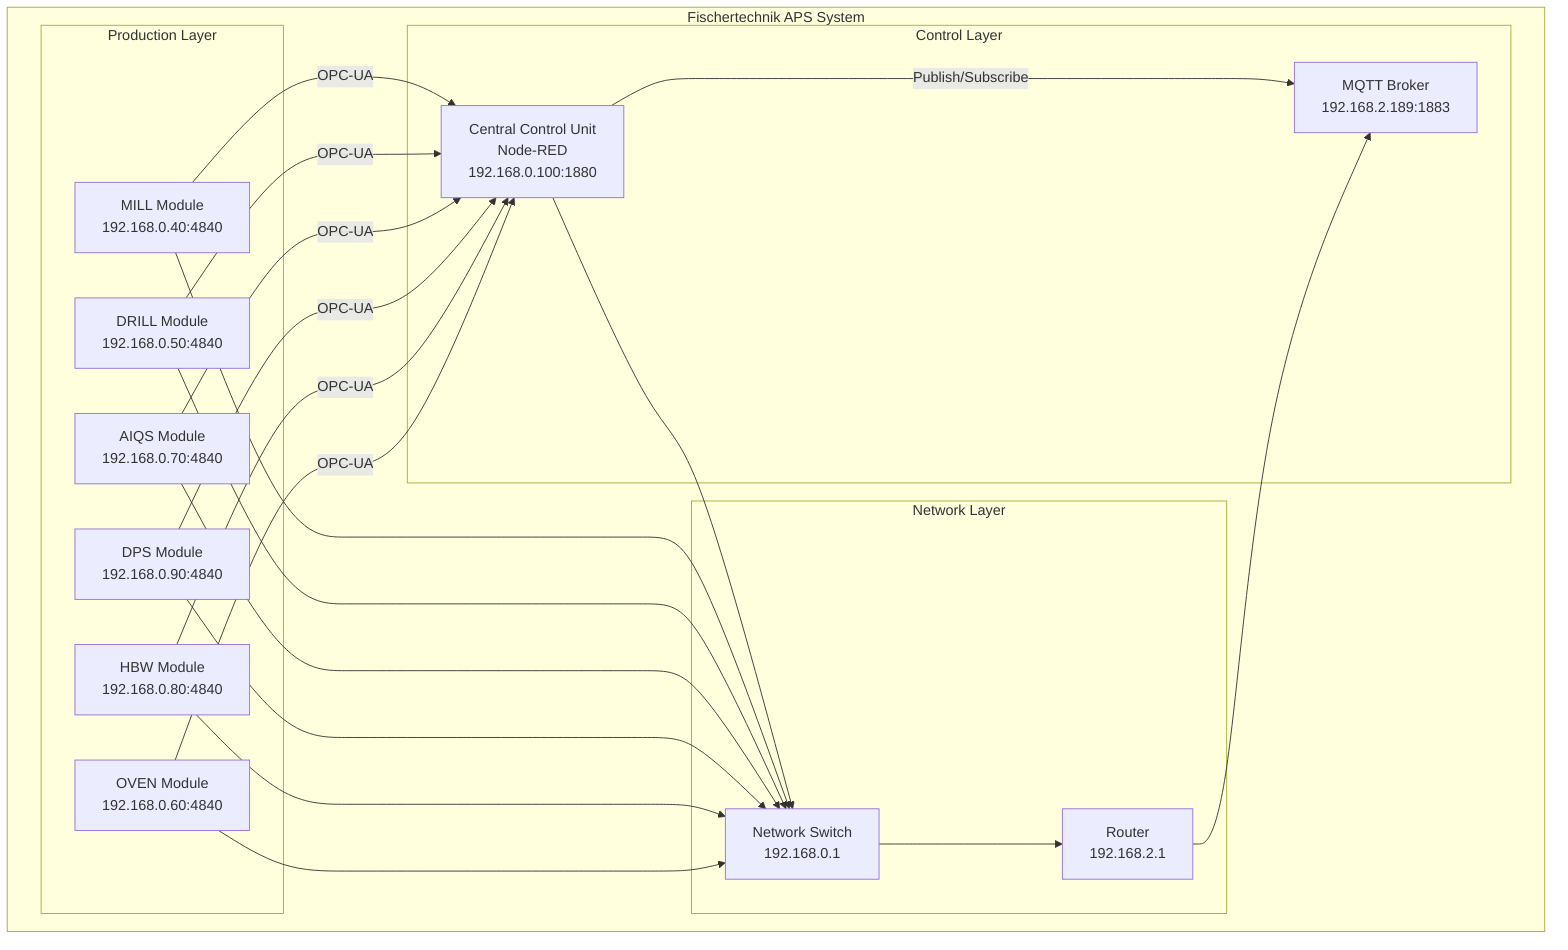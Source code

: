 graph TB
    subgraph "Fischertechnik APS System"
        subgraph "Production Layer"
            MILL[MILL Module<br/>192.168.0.40:4840]
            DRILL[DRILL Module<br/>192.168.0.50:4840]
            AIQS[AIQS Module<br/>192.168.0.70:4840]
            DPS[DPS Module<br/>192.168.0.90:4840]
            HBW[HBW Module<br/>192.168.0.80:4840]
            OVEN[OVEN Module<br/>192.168.0.60:4840]
        end

        subgraph "Control Layer"
            CCU[Central Control Unit<br/>Node-RED<br/>192.168.0.100:1880]
            MQTT[MQTT Broker<br/>192.168.2.189:1883]
        end

        subgraph "Network Layer"
            SWITCH[Network Switch<br/>192.168.0.1]
            ROUTER[Router<br/>192.168.2.1]
        end
    end

    %% Production to Control
    MILL -->|OPC-UA| CCU
    DRILL -->|OPC-UA| CCU
    AIQS -->|OPC-UA| CCU
    DPS -->|OPC-UA| CCU
    HBW -->|OPC-UA| CCU
    OVEN -->|OPC-UA| CCU

    %% Control to MQTT
    CCU -->|Publish/Subscribe| MQTT

    %% Network connections
    CCU --> SWITCH
    MILL --> SWITCH
    DRILL --> SWITCH
    AIQS --> SWITCH
    DPS --> SWITCH
    HBW --> SWITCH
    OVEN --> SWITCH

    SWITCH --> ROUTER
    ROUTER --> MQTT